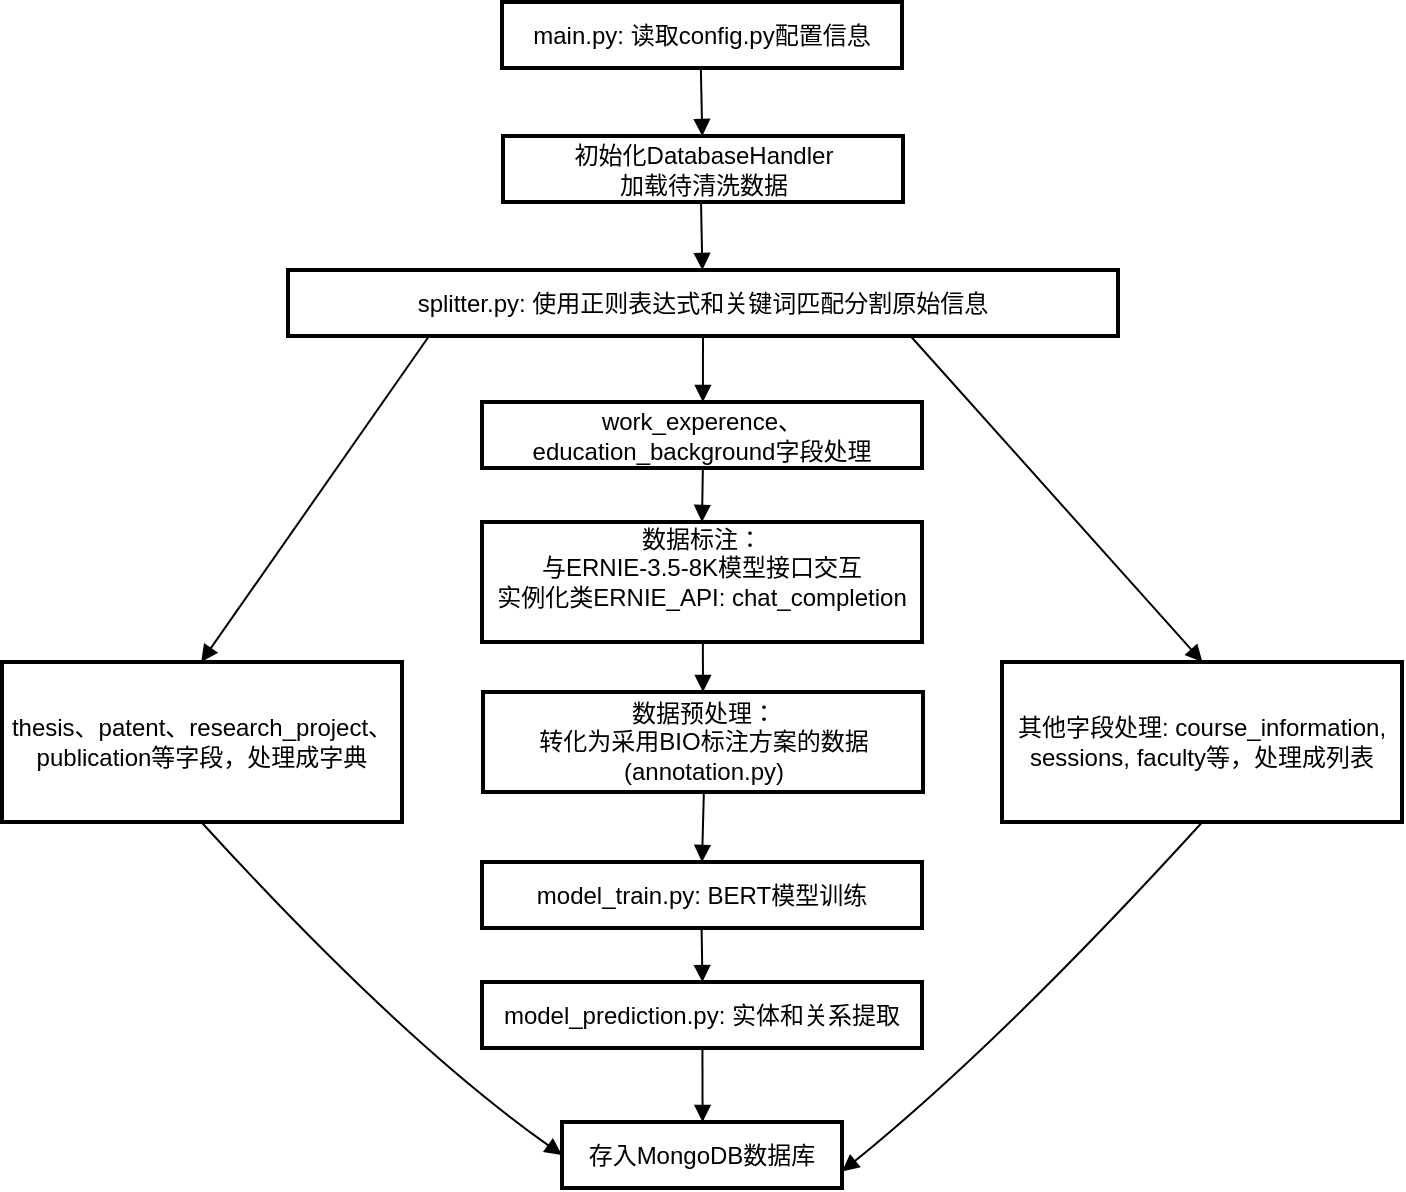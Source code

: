 <mxfile version="24.2.5" type="github">
  <diagram id="C5RBs43oDa-KdzZeNtuy" name="Page-1">
    <mxGraphModel dx="223" dy="-647" grid="1" gridSize="10" guides="1" tooltips="1" connect="1" arrows="1" fold="1" page="1" pageScale="1" pageWidth="827" pageHeight="1169" math="0" shadow="0">
      <root>
        <mxCell id="WIyWlLk6GJQsqaUBKTNV-0" />
        <mxCell id="WIyWlLk6GJQsqaUBKTNV-1" parent="WIyWlLk6GJQsqaUBKTNV-0" />
        <mxCell id="UH3HASXR_orp1yrJj42_-49" value="main.py: 读取config.py配置信息" style="whiteSpace=wrap;strokeWidth=2;" vertex="1" parent="WIyWlLk6GJQsqaUBKTNV-1">
          <mxGeometry x="1350" y="1670" width="200" height="33" as="geometry" />
        </mxCell>
        <mxCell id="UH3HASXR_orp1yrJj42_-51" value="初始化DatabaseHandler&#xa;加载待清洗数据" style="whiteSpace=wrap;strokeWidth=2;" vertex="1" parent="WIyWlLk6GJQsqaUBKTNV-1">
          <mxGeometry x="1350.5" y="1737" width="200" height="33" as="geometry" />
        </mxCell>
        <mxCell id="UH3HASXR_orp1yrJj42_-53" value="splitter.py: 使用正则表达式和关键词匹配分割原始信息" style="whiteSpace=wrap;strokeWidth=2;" vertex="1" parent="WIyWlLk6GJQsqaUBKTNV-1">
          <mxGeometry x="1243" y="1804" width="415" height="33" as="geometry" />
        </mxCell>
        <mxCell id="UH3HASXR_orp1yrJj42_-57" value="thesis、patent、research_project、 publication等字段，处理成字典" style="whiteSpace=wrap;strokeWidth=2;" vertex="1" parent="WIyWlLk6GJQsqaUBKTNV-1">
          <mxGeometry x="1100" y="2000" width="200" height="80" as="geometry" />
        </mxCell>
        <mxCell id="UH3HASXR_orp1yrJj42_-59" value="其他字段处理: course_information, sessions, faculty等，处理成列表" style="whiteSpace=wrap;strokeWidth=2;" vertex="1" parent="WIyWlLk6GJQsqaUBKTNV-1">
          <mxGeometry x="1600" y="2000" width="200" height="80" as="geometry" />
        </mxCell>
        <mxCell id="UH3HASXR_orp1yrJj42_-62" value="数据标注：&#xa;与ERNIE-3.5-8K模型接口交互&#xa;实例化类ERNIE_API: chat_completion&#xa;" style="whiteSpace=wrap;strokeWidth=2;" vertex="1" parent="WIyWlLk6GJQsqaUBKTNV-1">
          <mxGeometry x="1340" y="1930" width="220" height="60" as="geometry" />
        </mxCell>
        <mxCell id="UH3HASXR_orp1yrJj42_-64" value="work_experence、education_background字段处理" style="whiteSpace=wrap;strokeWidth=2;" vertex="1" parent="WIyWlLk6GJQsqaUBKTNV-1">
          <mxGeometry x="1340" y="1870" width="220" height="33" as="geometry" />
        </mxCell>
        <mxCell id="UH3HASXR_orp1yrJj42_-65" value="数据预处理：&#xa;转化为采用BIO标注方案的数据(annotation.py)" style="whiteSpace=wrap;strokeWidth=2;" vertex="1" parent="WIyWlLk6GJQsqaUBKTNV-1">
          <mxGeometry x="1340.5" y="2015" width="220" height="50" as="geometry" />
        </mxCell>
        <mxCell id="UH3HASXR_orp1yrJj42_-66" value="model_train.py: BERT模型训练" style="whiteSpace=wrap;strokeWidth=2;" vertex="1" parent="WIyWlLk6GJQsqaUBKTNV-1">
          <mxGeometry x="1340" y="2100" width="220" height="33" as="geometry" />
        </mxCell>
        <mxCell id="UH3HASXR_orp1yrJj42_-67" value="model_prediction.py: 实体和关系提取" style="whiteSpace=wrap;strokeWidth=2;" vertex="1" parent="WIyWlLk6GJQsqaUBKTNV-1">
          <mxGeometry x="1340" y="2160" width="220" height="33" as="geometry" />
        </mxCell>
        <mxCell id="UH3HASXR_orp1yrJj42_-68" value="存入MongoDB数据库" style="whiteSpace=wrap;strokeWidth=2;" vertex="1" parent="WIyWlLk6GJQsqaUBKTNV-1">
          <mxGeometry x="1380" y="2230" width="140" height="33" as="geometry" />
        </mxCell>
        <mxCell id="UH3HASXR_orp1yrJj42_-69" value="" style="curved=1;startArrow=none;endArrow=block;exitX=0.497;exitY=1.012;rounded=0;" edge="1" parent="WIyWlLk6GJQsqaUBKTNV-1" source="UH3HASXR_orp1yrJj42_-49" target="UH3HASXR_orp1yrJj42_-51">
          <mxGeometry relative="1" as="geometry">
            <Array as="points" />
            <mxPoint x="1449.85" y="1553" as="targetPoint" />
          </mxGeometry>
        </mxCell>
        <mxCell id="UH3HASXR_orp1yrJj42_-71" value="" style="curved=1;startArrow=none;endArrow=block;exitX=0.495;exitY=1.006;rounded=0;" edge="1" parent="WIyWlLk6GJQsqaUBKTNV-1" source="UH3HASXR_orp1yrJj42_-51" target="UH3HASXR_orp1yrJj42_-53">
          <mxGeometry relative="1" as="geometry">
            <Array as="points" />
            <mxPoint x="1449.858" y="1720" as="targetPoint" />
          </mxGeometry>
        </mxCell>
        <mxCell id="UH3HASXR_orp1yrJj42_-76" value="" style="curved=1;startArrow=none;endArrow=block;exitX=0.17;exitY=1.0;entryX=0.498;entryY=2.312e-7;rounded=0;" edge="1" parent="WIyWlLk6GJQsqaUBKTNV-1" source="UH3HASXR_orp1yrJj42_-53" target="UH3HASXR_orp1yrJj42_-57">
          <mxGeometry relative="1" as="geometry">
            <Array as="points" />
          </mxGeometry>
        </mxCell>
        <mxCell id="UH3HASXR_orp1yrJj42_-78" value="" style="curved=1;startArrow=none;endArrow=block;exitX=0.75;exitY=1;entryX=0.501;entryY=2.312e-7;rounded=0;exitDx=0;exitDy=0;" edge="1" parent="WIyWlLk6GJQsqaUBKTNV-1" source="UH3HASXR_orp1yrJj42_-53" target="UH3HASXR_orp1yrJj42_-59">
          <mxGeometry relative="1" as="geometry">
            <Array as="points" />
          </mxGeometry>
        </mxCell>
        <mxCell id="UH3HASXR_orp1yrJj42_-82" value="" style="curved=1;startArrow=none;endArrow=block;exitX=0.498;exitY=1.012;entryX=0;entryY=0.5;rounded=0;entryDx=0;entryDy=0;" edge="1" parent="WIyWlLk6GJQsqaUBKTNV-1" source="UH3HASXR_orp1yrJj42_-57" target="UH3HASXR_orp1yrJj42_-68">
          <mxGeometry relative="1" as="geometry">
            <Array as="points">
              <mxPoint x="1300" y="2190" />
            </Array>
            <mxPoint x="1175.5" y="2160" as="targetPoint" />
          </mxGeometry>
        </mxCell>
        <mxCell id="UH3HASXR_orp1yrJj42_-84" value="" style="curved=1;startArrow=none;endArrow=block;exitX=0.501;exitY=1.012;rounded=0;entryX=1;entryY=0.75;entryDx=0;entryDy=0;" edge="1" parent="WIyWlLk6GJQsqaUBKTNV-1" source="UH3HASXR_orp1yrJj42_-59" target="UH3HASXR_orp1yrJj42_-68">
          <mxGeometry relative="1" as="geometry">
            <Array as="points">
              <mxPoint x="1600" y="2190" />
            </Array>
            <mxPoint x="1920" y="2290" as="targetPoint" />
          </mxGeometry>
        </mxCell>
        <mxCell id="UH3HASXR_orp1yrJj42_-87" value="" style="curved=1;startArrow=none;endArrow=block;exitX=0.502;exitY=1.012;entryX=0.5;entryY=0;rounded=0;entryDx=0;entryDy=0;" edge="1" parent="WIyWlLk6GJQsqaUBKTNV-1" source="UH3HASXR_orp1yrJj42_-62" target="UH3HASXR_orp1yrJj42_-65">
          <mxGeometry relative="1" as="geometry">
            <Array as="points" />
            <mxPoint x="2376.457" y="2000" as="targetPoint" />
          </mxGeometry>
        </mxCell>
        <mxCell id="UH3HASXR_orp1yrJj42_-88" value="" style="curved=1;startArrow=none;endArrow=block;exitX=0.5;exitY=1;entryX=0.502;entryY=2.312e-7;rounded=0;exitDx=0;exitDy=0;" edge="1" parent="WIyWlLk6GJQsqaUBKTNV-1" source="UH3HASXR_orp1yrJj42_-53" target="UH3HASXR_orp1yrJj42_-64">
          <mxGeometry relative="1" as="geometry">
            <Array as="points" />
          </mxGeometry>
        </mxCell>
        <mxCell id="UH3HASXR_orp1yrJj42_-90" value="" style="curved=1;startArrow=none;endArrow=block;exitX=0.502;exitY=1.012;entryX=0.5;entryY=0;rounded=0;entryDx=0;entryDy=0;" edge="1" parent="WIyWlLk6GJQsqaUBKTNV-1" source="UH3HASXR_orp1yrJj42_-64" target="UH3HASXR_orp1yrJj42_-62">
          <mxGeometry relative="1" as="geometry">
            <Array as="points" />
          </mxGeometry>
        </mxCell>
        <mxCell id="UH3HASXR_orp1yrJj42_-91" value="" style="curved=1;startArrow=none;endArrow=block;exitX=0.502;exitY=1.012;entryX=0.5;entryY=0;rounded=0;entryDx=0;entryDy=0;" edge="1" parent="WIyWlLk6GJQsqaUBKTNV-1" source="UH3HASXR_orp1yrJj42_-65" target="UH3HASXR_orp1yrJj42_-66">
          <mxGeometry relative="1" as="geometry">
            <Array as="points" />
          </mxGeometry>
        </mxCell>
        <mxCell id="UH3HASXR_orp1yrJj42_-92" value="" style="curved=1;startArrow=none;endArrow=block;exitX=0.499;exitY=1.024;entryX=0.501;entryY=-0.006;rounded=0;" edge="1" parent="WIyWlLk6GJQsqaUBKTNV-1" source="UH3HASXR_orp1yrJj42_-66" target="UH3HASXR_orp1yrJj42_-67">
          <mxGeometry relative="1" as="geometry">
            <Array as="points" />
          </mxGeometry>
        </mxCell>
        <mxCell id="UH3HASXR_orp1yrJj42_-93" value="" style="curved=1;startArrow=none;endArrow=block;exitX=0.501;exitY=1.006;entryX=0.502;entryY=0.006;rounded=0;" edge="1" parent="WIyWlLk6GJQsqaUBKTNV-1" source="UH3HASXR_orp1yrJj42_-67" target="UH3HASXR_orp1yrJj42_-68">
          <mxGeometry relative="1" as="geometry">
            <Array as="points" />
          </mxGeometry>
        </mxCell>
      </root>
    </mxGraphModel>
  </diagram>
</mxfile>
